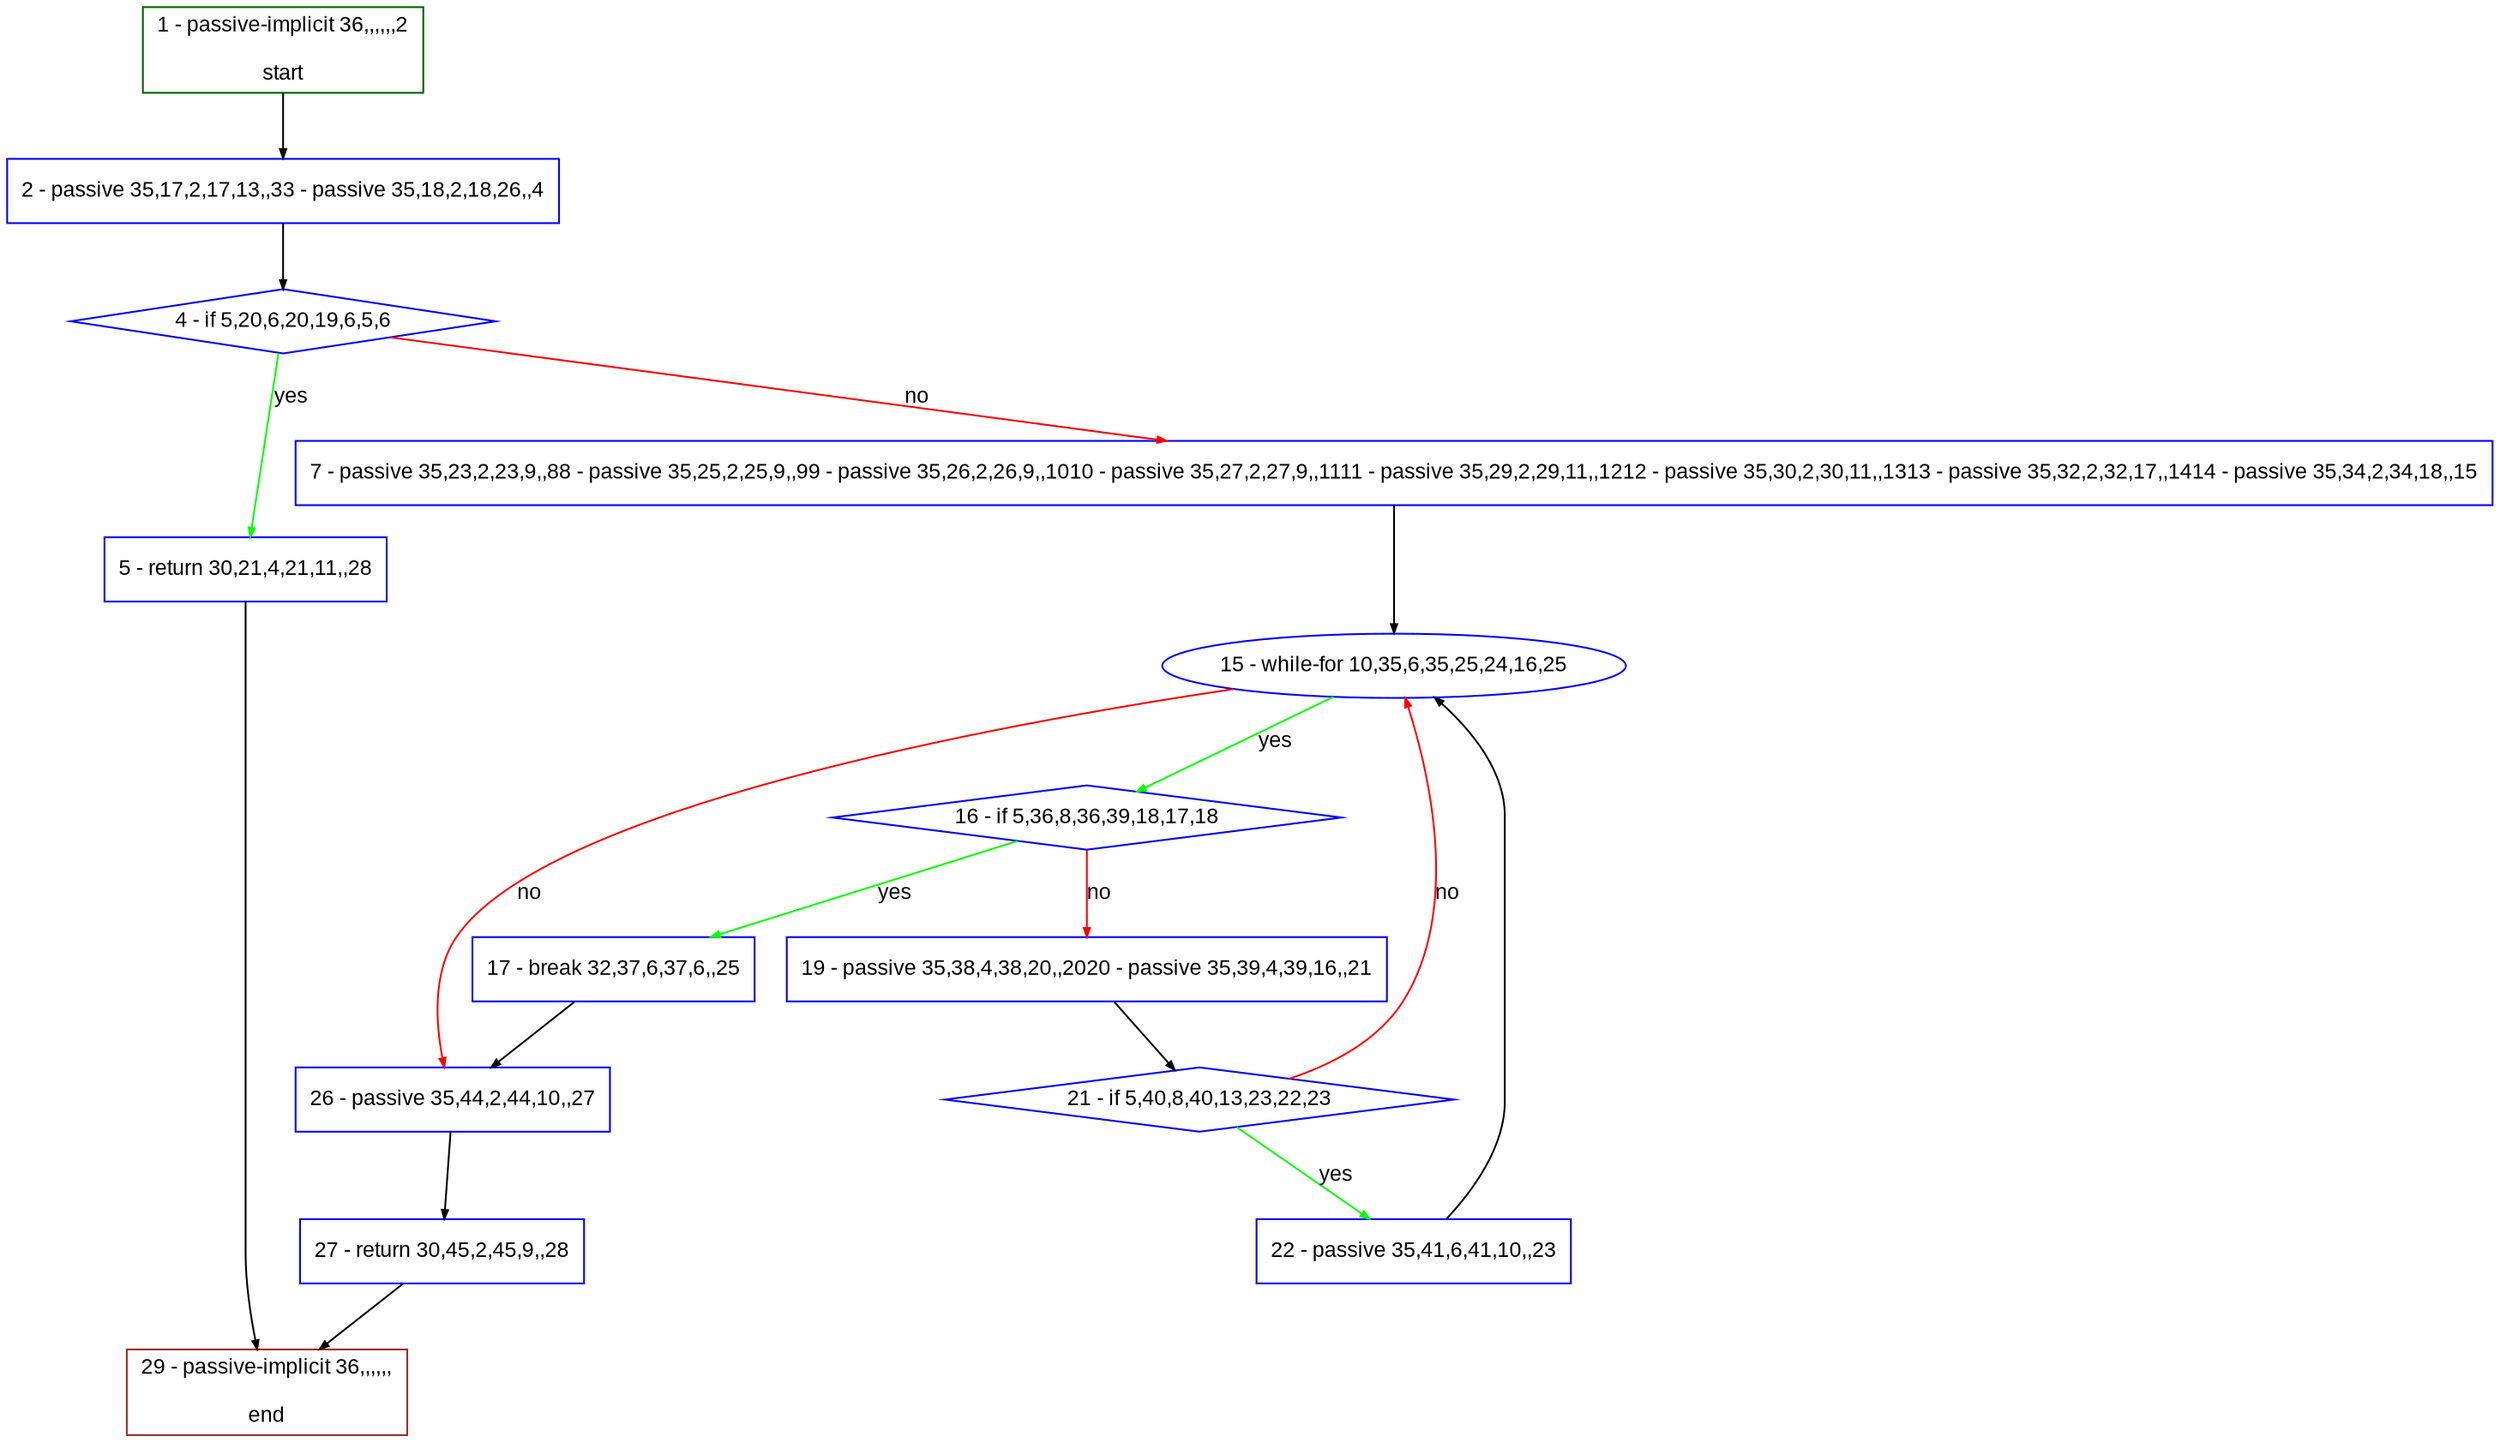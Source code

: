 digraph "" {
  graph [bgcolor="white", fillcolor="#FFFFCC", pack="true", packmode="clust", fontname="Arial", label="", fontsize="12", compound="true", style="rounded,filled"];
  node [node_initialized="no", fillcolor="white", fontname="Arial", label="", color="grey", fontsize="12", fixedsize="false", compound="true", shape="rectangle", style="filled"];
  edge [arrowtail="none", lhead="", fontcolor="black", fontname="Arial", label="", color="black", fontsize="12", arrowhead="normal", arrowsize="0.5", compound="true", ltail="", dir="forward"];
  __N1 [fillcolor="#ffffff", label="2 - passive 35,17,2,17,13,,33 - passive 35,18,2,18,26,,4", color="#0000ff", shape="box", style="filled"];
  __N2 [fillcolor="#ffffff", label="1 - passive-implicit 36,,,,,,2\n\nstart", color="#006400", shape="box", style="filled"];
  __N3 [fillcolor="#ffffff", label="4 - if 5,20,6,20,19,6,5,6", color="#0000ff", shape="diamond", style="filled"];
  __N4 [fillcolor="#ffffff", label="5 - return 30,21,4,21,11,,28", color="#0000ff", shape="box", style="filled"];
  __N5 [fillcolor="#ffffff", label="7 - passive 35,23,2,23,9,,88 - passive 35,25,2,25,9,,99 - passive 35,26,2,26,9,,1010 - passive 35,27,2,27,9,,1111 - passive 35,29,2,29,11,,1212 - passive 35,30,2,30,11,,1313 - passive 35,32,2,32,17,,1414 - passive 35,34,2,34,18,,15", color="#0000ff", shape="box", style="filled"];
  __N6 [fillcolor="#ffffff", label="29 - passive-implicit 36,,,,,,\n\nend", color="#a52a2a", shape="box", style="filled"];
  __N7 [fillcolor="#ffffff", label="15 - while-for 10,35,6,35,25,24,16,25", color="#0000ff", shape="oval", style="filled"];
  __N8 [fillcolor="#ffffff", label="16 - if 5,36,8,36,39,18,17,18", color="#0000ff", shape="diamond", style="filled"];
  __N9 [fillcolor="#ffffff", label="26 - passive 35,44,2,44,10,,27", color="#0000ff", shape="box", style="filled"];
  __N10 [fillcolor="#ffffff", label="17 - break 32,37,6,37,6,,25", color="#0000ff", shape="box", style="filled"];
  __N11 [fillcolor="#ffffff", label="19 - passive 35,38,4,38,20,,2020 - passive 35,39,4,39,16,,21", color="#0000ff", shape="box", style="filled"];
  __N12 [fillcolor="#ffffff", label="21 - if 5,40,8,40,13,23,22,23", color="#0000ff", shape="diamond", style="filled"];
  __N13 [fillcolor="#ffffff", label="22 - passive 35,41,6,41,10,,23", color="#0000ff", shape="box", style="filled"];
  __N14 [fillcolor="#ffffff", label="27 - return 30,45,2,45,9,,28", color="#0000ff", shape="box", style="filled"];
  __N2 -> __N1 [arrowtail="none", color="#000000", label="", arrowhead="normal", dir="forward"];
  __N1 -> __N3 [arrowtail="none", color="#000000", label="", arrowhead="normal", dir="forward"];
  __N3 -> __N4 [arrowtail="none", color="#00ff00", label="yes", arrowhead="normal", dir="forward"];
  __N3 -> __N5 [arrowtail="none", color="#ff0000", label="no", arrowhead="normal", dir="forward"];
  __N4 -> __N6 [arrowtail="none", color="#000000", label="", arrowhead="normal", dir="forward"];
  __N5 -> __N7 [arrowtail="none", color="#000000", label="", arrowhead="normal", dir="forward"];
  __N7 -> __N8 [arrowtail="none", color="#00ff00", label="yes", arrowhead="normal", dir="forward"];
  __N7 -> __N9 [arrowtail="none", color="#ff0000", label="no", arrowhead="normal", dir="forward"];
  __N8 -> __N10 [arrowtail="none", color="#00ff00", label="yes", arrowhead="normal", dir="forward"];
  __N8 -> __N11 [arrowtail="none", color="#ff0000", label="no", arrowhead="normal", dir="forward"];
  __N10 -> __N9 [arrowtail="none", color="#000000", label="", arrowhead="normal", dir="forward"];
  __N11 -> __N12 [arrowtail="none", color="#000000", label="", arrowhead="normal", dir="forward"];
  __N12 -> __N7 [arrowtail="none", color="#ff0000", label="no", arrowhead="normal", dir="forward"];
  __N12 -> __N13 [arrowtail="none", color="#00ff00", label="yes", arrowhead="normal", dir="forward"];
  __N13 -> __N7 [arrowtail="none", color="#000000", label="", arrowhead="normal", dir="forward"];
  __N9 -> __N14 [arrowtail="none", color="#000000", label="", arrowhead="normal", dir="forward"];
  __N14 -> __N6 [arrowtail="none", color="#000000", label="", arrowhead="normal", dir="forward"];
}
